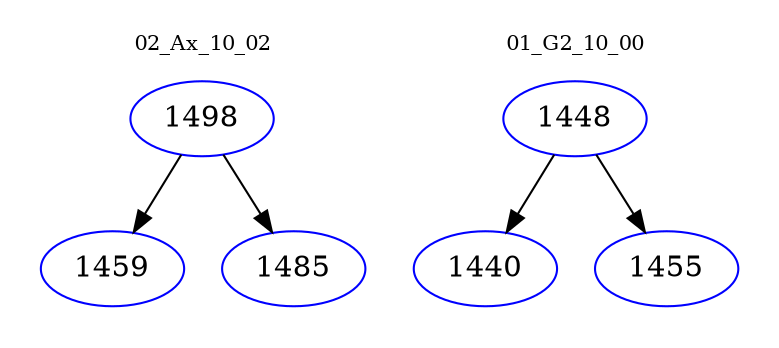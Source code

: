 digraph{
subgraph cluster_0 {
color = white
label = "02_Ax_10_02";
fontsize=10;
T0_1498 [label="1498", color="blue"]
T0_1498 -> T0_1459 [color="black"]
T0_1459 [label="1459", color="blue"]
T0_1498 -> T0_1485 [color="black"]
T0_1485 [label="1485", color="blue"]
}
subgraph cluster_1 {
color = white
label = "01_G2_10_00";
fontsize=10;
T1_1448 [label="1448", color="blue"]
T1_1448 -> T1_1440 [color="black"]
T1_1440 [label="1440", color="blue"]
T1_1448 -> T1_1455 [color="black"]
T1_1455 [label="1455", color="blue"]
}
}
